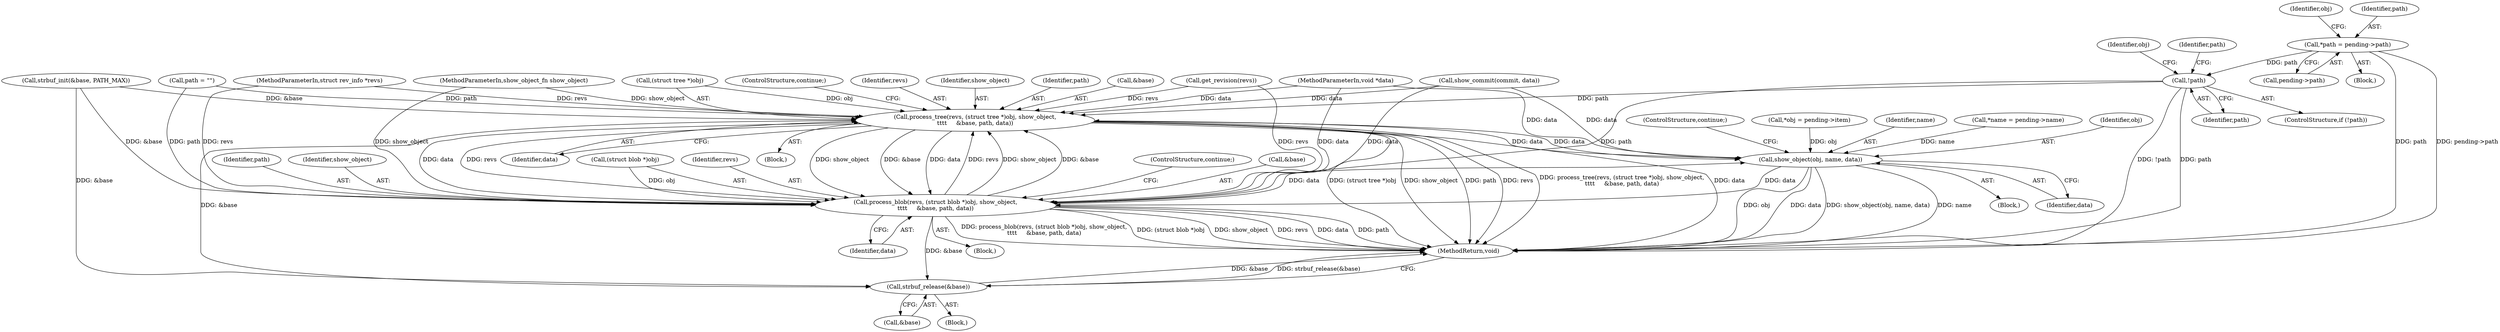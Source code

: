 digraph "0_git_de1e67d0703894cb6ea782e36abb63976ab07e60_5@pointer" {
"1000203" [label="(Call,!path)"];
"1000171" [label="(Call,*path = pending->path)"];
"1000215" [label="(Call,process_tree(revs, (struct tree *)obj, show_object,\n\t\t\t\t     &base, path, data))"];
"1000197" [label="(Call,show_object(obj, name, data))"];
"1000233" [label="(Call,process_blob(revs, (struct blob *)obj, show_object,\n\t\t\t\t     &base, path, data))"];
"1000257" [label="(Call,strbuf_release(&base))"];
"1000217" [label="(Call,(struct tree *)obj)"];
"1000224" [label="(Identifier,data)"];
"1000198" [label="(Identifier,obj)"];
"1000104" [label="(MethodParameterIn,show_object_fn show_object)"];
"1000197" [label="(Call,show_object(obj, name, data))"];
"1000191" [label="(Block,)"];
"1000243" [label="(ControlStructure,continue;)"];
"1000225" [label="(ControlStructure,continue;)"];
"1000215" [label="(Call,process_tree(revs, (struct tree *)obj, show_object,\n\t\t\t\t     &base, path, data))"];
"1000257" [label="(Call,strbuf_release(&base))"];
"1000201" [label="(ControlStructure,continue;)"];
"1000199" [label="(Identifier,name)"];
"1000232" [label="(Block,)"];
"1000204" [label="(Identifier,path)"];
"1000179" [label="(Identifier,obj)"];
"1000214" [label="(Block,)"];
"1000211" [label="(Identifier,obj)"];
"1000203" [label="(Call,!path)"];
"1000216" [label="(Identifier,revs)"];
"1000165" [label="(Call,*name = pending->name)"];
"1000200" [label="(Identifier,data)"];
"1000242" [label="(Identifier,data)"];
"1000205" [label="(Call,path = \"\")"];
"1000206" [label="(Identifier,path)"];
"1000131" [label="(Call,show_commit(commit, data))"];
"1000159" [label="(Call,*obj = pending->item)"];
"1000239" [label="(Call,&base)"];
"1000258" [label="(Call,&base)"];
"1000110" [label="(Call,strbuf_init(&base, PATH_MAX))"];
"1000260" [label="(MethodReturn,void)"];
"1000102" [label="(MethodParameterIn,struct rev_info *revs)"];
"1000172" [label="(Identifier,path)"];
"1000173" [label="(Call,pending->path)"];
"1000241" [label="(Identifier,path)"];
"1000233" [label="(Call,process_blob(revs, (struct blob *)obj, show_object,\n\t\t\t\t     &base, path, data))"];
"1000220" [label="(Identifier,show_object)"];
"1000238" [label="(Identifier,show_object)"];
"1000147" [label="(Block,)"];
"1000223" [label="(Identifier,path)"];
"1000105" [label="(MethodParameterIn,void *data)"];
"1000221" [label="(Call,&base)"];
"1000235" [label="(Call,(struct blob *)obj)"];
"1000106" [label="(Block,)"];
"1000118" [label="(Call,get_revision(revs))"];
"1000171" [label="(Call,*path = pending->path)"];
"1000234" [label="(Identifier,revs)"];
"1000202" [label="(ControlStructure,if (!path))"];
"1000203" -> "1000202"  [label="AST: "];
"1000203" -> "1000204"  [label="CFG: "];
"1000204" -> "1000203"  [label="AST: "];
"1000206" -> "1000203"  [label="CFG: "];
"1000211" -> "1000203"  [label="CFG: "];
"1000203" -> "1000260"  [label="DDG: !path"];
"1000203" -> "1000260"  [label="DDG: path"];
"1000171" -> "1000203"  [label="DDG: path"];
"1000203" -> "1000215"  [label="DDG: path"];
"1000203" -> "1000233"  [label="DDG: path"];
"1000171" -> "1000147"  [label="AST: "];
"1000171" -> "1000173"  [label="CFG: "];
"1000172" -> "1000171"  [label="AST: "];
"1000173" -> "1000171"  [label="AST: "];
"1000179" -> "1000171"  [label="CFG: "];
"1000171" -> "1000260"  [label="DDG: path"];
"1000171" -> "1000260"  [label="DDG: pending->path"];
"1000215" -> "1000214"  [label="AST: "];
"1000215" -> "1000224"  [label="CFG: "];
"1000216" -> "1000215"  [label="AST: "];
"1000217" -> "1000215"  [label="AST: "];
"1000220" -> "1000215"  [label="AST: "];
"1000221" -> "1000215"  [label="AST: "];
"1000223" -> "1000215"  [label="AST: "];
"1000224" -> "1000215"  [label="AST: "];
"1000225" -> "1000215"  [label="CFG: "];
"1000215" -> "1000260"  [label="DDG: path"];
"1000215" -> "1000260"  [label="DDG: revs"];
"1000215" -> "1000260"  [label="DDG: (struct tree *)obj"];
"1000215" -> "1000260"  [label="DDG: show_object"];
"1000215" -> "1000260"  [label="DDG: process_tree(revs, (struct tree *)obj, show_object,\n\t\t\t\t     &base, path, data)"];
"1000215" -> "1000260"  [label="DDG: data"];
"1000215" -> "1000197"  [label="DDG: data"];
"1000233" -> "1000215"  [label="DDG: revs"];
"1000233" -> "1000215"  [label="DDG: show_object"];
"1000233" -> "1000215"  [label="DDG: &base"];
"1000233" -> "1000215"  [label="DDG: data"];
"1000118" -> "1000215"  [label="DDG: revs"];
"1000102" -> "1000215"  [label="DDG: revs"];
"1000217" -> "1000215"  [label="DDG: obj"];
"1000104" -> "1000215"  [label="DDG: show_object"];
"1000110" -> "1000215"  [label="DDG: &base"];
"1000205" -> "1000215"  [label="DDG: path"];
"1000197" -> "1000215"  [label="DDG: data"];
"1000131" -> "1000215"  [label="DDG: data"];
"1000105" -> "1000215"  [label="DDG: data"];
"1000215" -> "1000233"  [label="DDG: revs"];
"1000215" -> "1000233"  [label="DDG: show_object"];
"1000215" -> "1000233"  [label="DDG: &base"];
"1000215" -> "1000233"  [label="DDG: data"];
"1000215" -> "1000257"  [label="DDG: &base"];
"1000197" -> "1000191"  [label="AST: "];
"1000197" -> "1000200"  [label="CFG: "];
"1000198" -> "1000197"  [label="AST: "];
"1000199" -> "1000197"  [label="AST: "];
"1000200" -> "1000197"  [label="AST: "];
"1000201" -> "1000197"  [label="CFG: "];
"1000197" -> "1000260"  [label="DDG: data"];
"1000197" -> "1000260"  [label="DDG: show_object(obj, name, data)"];
"1000197" -> "1000260"  [label="DDG: name"];
"1000197" -> "1000260"  [label="DDG: obj"];
"1000159" -> "1000197"  [label="DDG: obj"];
"1000165" -> "1000197"  [label="DDG: name"];
"1000131" -> "1000197"  [label="DDG: data"];
"1000233" -> "1000197"  [label="DDG: data"];
"1000105" -> "1000197"  [label="DDG: data"];
"1000197" -> "1000233"  [label="DDG: data"];
"1000233" -> "1000232"  [label="AST: "];
"1000233" -> "1000242"  [label="CFG: "];
"1000234" -> "1000233"  [label="AST: "];
"1000235" -> "1000233"  [label="AST: "];
"1000238" -> "1000233"  [label="AST: "];
"1000239" -> "1000233"  [label="AST: "];
"1000241" -> "1000233"  [label="AST: "];
"1000242" -> "1000233"  [label="AST: "];
"1000243" -> "1000233"  [label="CFG: "];
"1000233" -> "1000260"  [label="DDG: process_blob(revs, (struct blob *)obj, show_object,\n\t\t\t\t     &base, path, data)"];
"1000233" -> "1000260"  [label="DDG: (struct blob *)obj"];
"1000233" -> "1000260"  [label="DDG: show_object"];
"1000233" -> "1000260"  [label="DDG: revs"];
"1000233" -> "1000260"  [label="DDG: data"];
"1000233" -> "1000260"  [label="DDG: path"];
"1000118" -> "1000233"  [label="DDG: revs"];
"1000102" -> "1000233"  [label="DDG: revs"];
"1000235" -> "1000233"  [label="DDG: obj"];
"1000104" -> "1000233"  [label="DDG: show_object"];
"1000110" -> "1000233"  [label="DDG: &base"];
"1000205" -> "1000233"  [label="DDG: path"];
"1000131" -> "1000233"  [label="DDG: data"];
"1000105" -> "1000233"  [label="DDG: data"];
"1000233" -> "1000257"  [label="DDG: &base"];
"1000257" -> "1000106"  [label="AST: "];
"1000257" -> "1000258"  [label="CFG: "];
"1000258" -> "1000257"  [label="AST: "];
"1000260" -> "1000257"  [label="CFG: "];
"1000257" -> "1000260"  [label="DDG: &base"];
"1000257" -> "1000260"  [label="DDG: strbuf_release(&base)"];
"1000110" -> "1000257"  [label="DDG: &base"];
}
